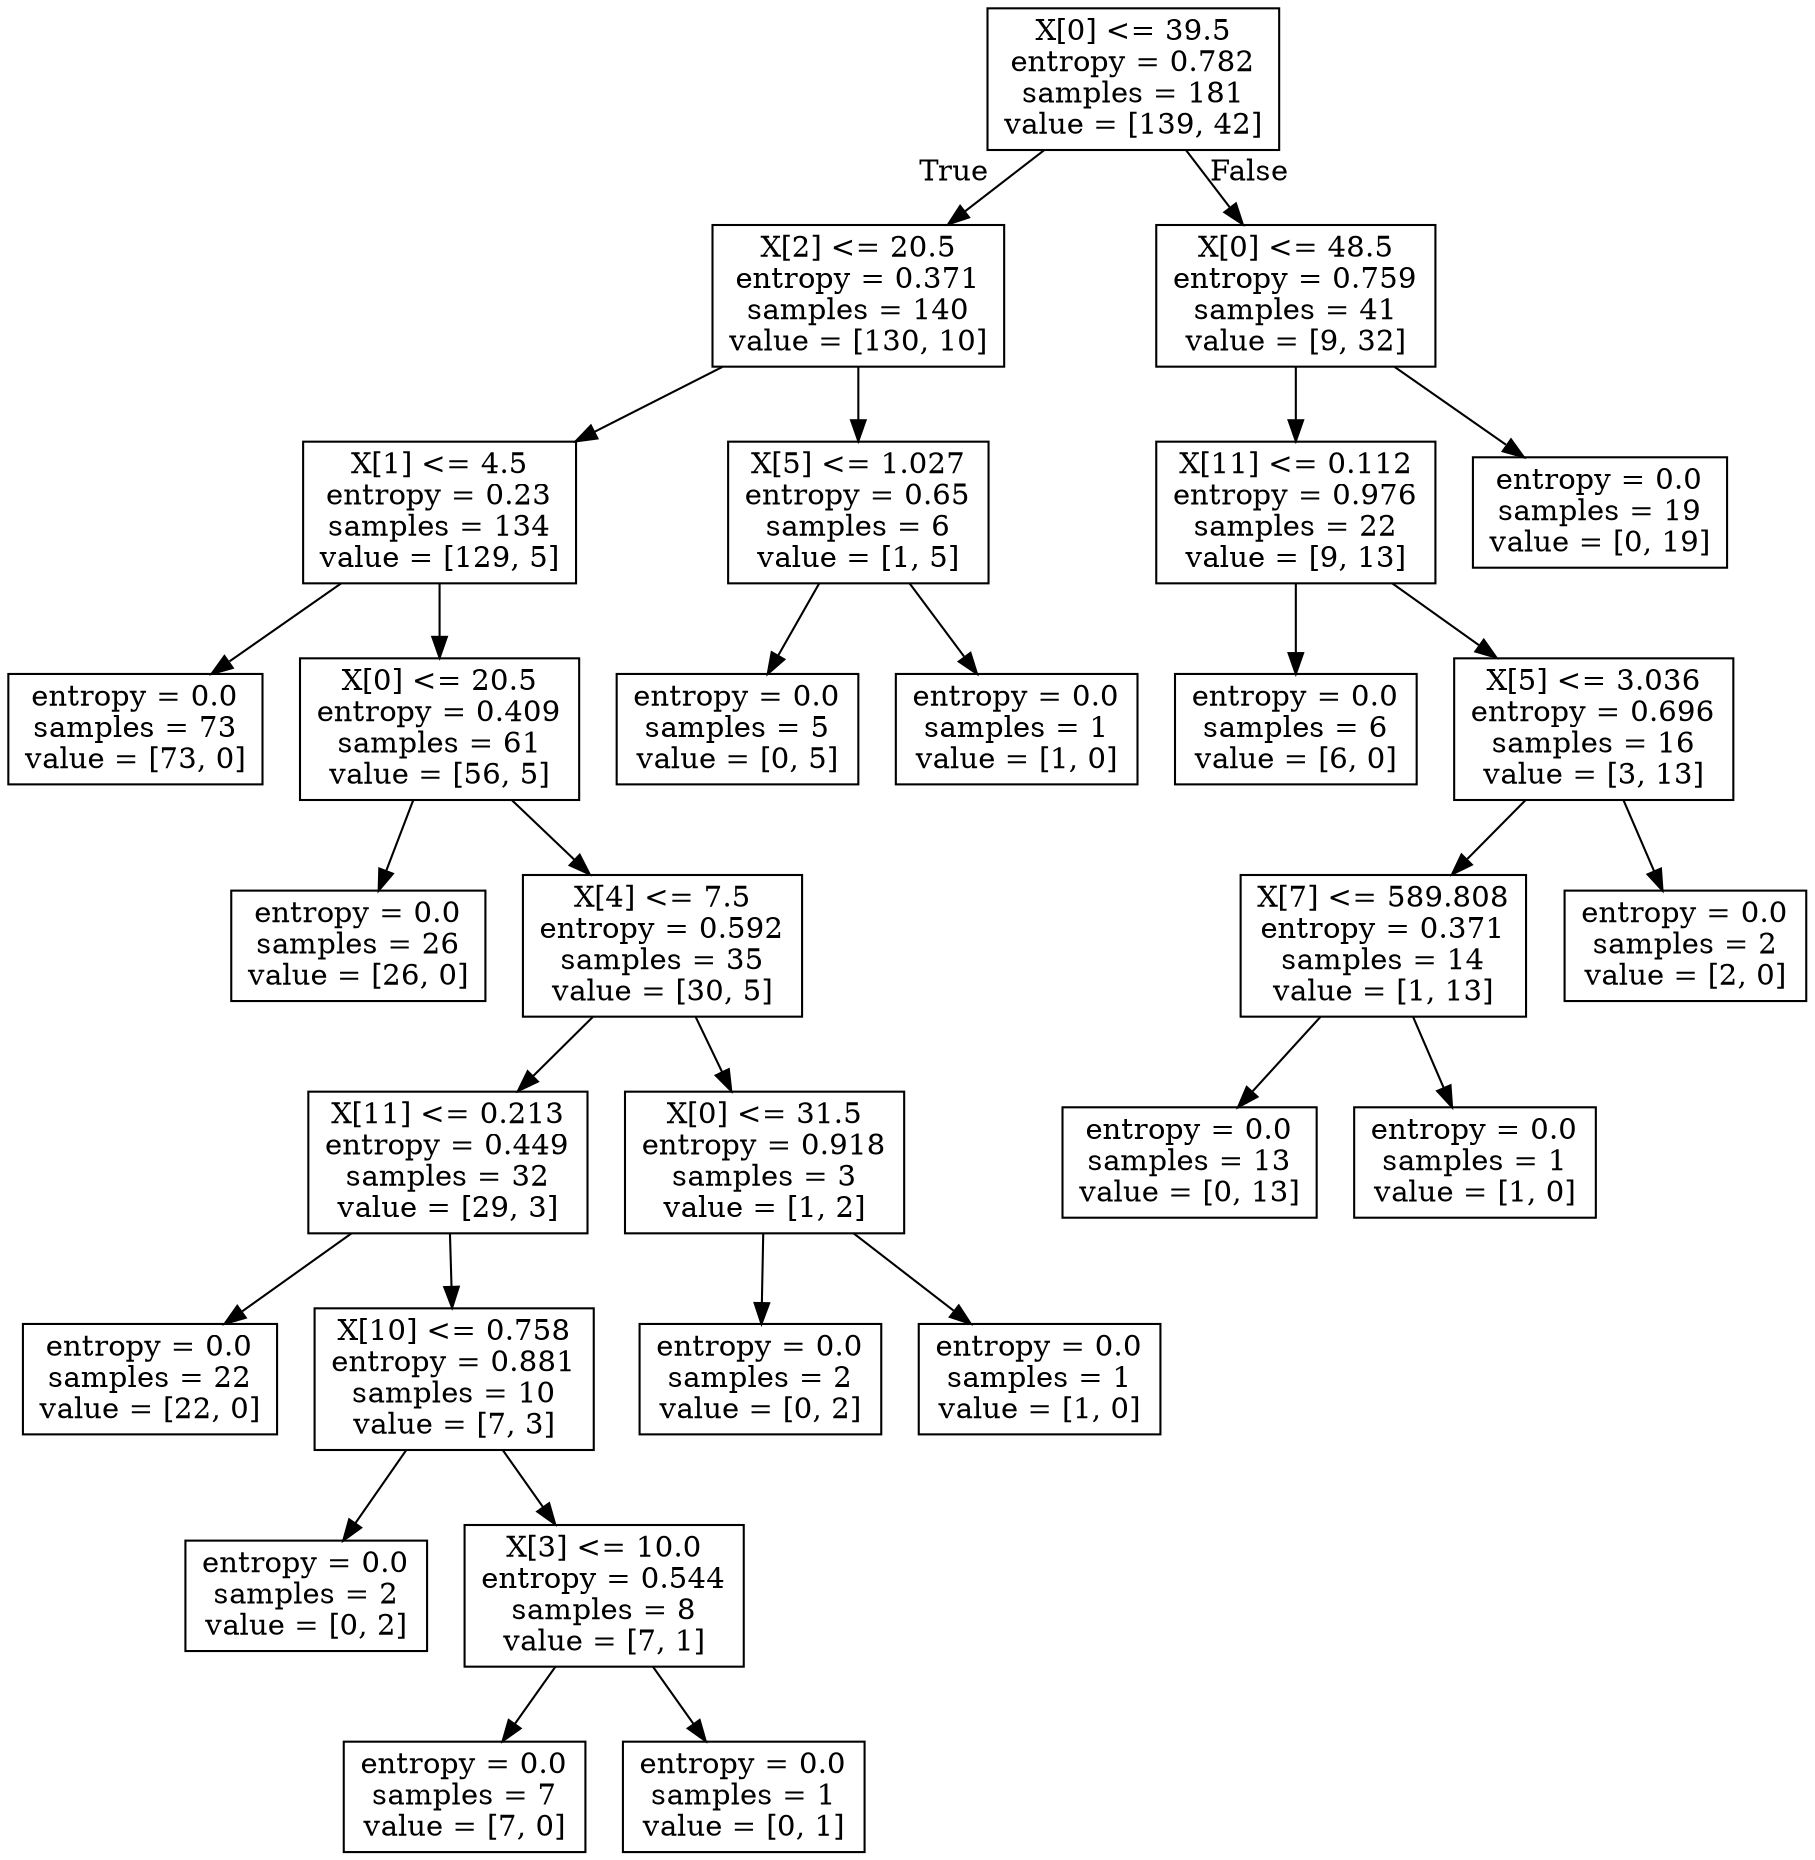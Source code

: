 digraph Tree {
node [shape=box] ;
0 [label="X[0] <= 39.5\nentropy = 0.782\nsamples = 181\nvalue = [139, 42]"] ;
1 [label="X[2] <= 20.5\nentropy = 0.371\nsamples = 140\nvalue = [130, 10]"] ;
0 -> 1 [labeldistance=2.5, labelangle=45, headlabel="True"] ;
2 [label="X[1] <= 4.5\nentropy = 0.23\nsamples = 134\nvalue = [129, 5]"] ;
1 -> 2 ;
3 [label="entropy = 0.0\nsamples = 73\nvalue = [73, 0]"] ;
2 -> 3 ;
4 [label="X[0] <= 20.5\nentropy = 0.409\nsamples = 61\nvalue = [56, 5]"] ;
2 -> 4 ;
5 [label="entropy = 0.0\nsamples = 26\nvalue = [26, 0]"] ;
4 -> 5 ;
6 [label="X[4] <= 7.5\nentropy = 0.592\nsamples = 35\nvalue = [30, 5]"] ;
4 -> 6 ;
7 [label="X[11] <= 0.213\nentropy = 0.449\nsamples = 32\nvalue = [29, 3]"] ;
6 -> 7 ;
8 [label="entropy = 0.0\nsamples = 22\nvalue = [22, 0]"] ;
7 -> 8 ;
9 [label="X[10] <= 0.758\nentropy = 0.881\nsamples = 10\nvalue = [7, 3]"] ;
7 -> 9 ;
10 [label="entropy = 0.0\nsamples = 2\nvalue = [0, 2]"] ;
9 -> 10 ;
11 [label="X[3] <= 10.0\nentropy = 0.544\nsamples = 8\nvalue = [7, 1]"] ;
9 -> 11 ;
12 [label="entropy = 0.0\nsamples = 7\nvalue = [7, 0]"] ;
11 -> 12 ;
13 [label="entropy = 0.0\nsamples = 1\nvalue = [0, 1]"] ;
11 -> 13 ;
14 [label="X[0] <= 31.5\nentropy = 0.918\nsamples = 3\nvalue = [1, 2]"] ;
6 -> 14 ;
15 [label="entropy = 0.0\nsamples = 2\nvalue = [0, 2]"] ;
14 -> 15 ;
16 [label="entropy = 0.0\nsamples = 1\nvalue = [1, 0]"] ;
14 -> 16 ;
17 [label="X[5] <= 1.027\nentropy = 0.65\nsamples = 6\nvalue = [1, 5]"] ;
1 -> 17 ;
18 [label="entropy = 0.0\nsamples = 5\nvalue = [0, 5]"] ;
17 -> 18 ;
19 [label="entropy = 0.0\nsamples = 1\nvalue = [1, 0]"] ;
17 -> 19 ;
20 [label="X[0] <= 48.5\nentropy = 0.759\nsamples = 41\nvalue = [9, 32]"] ;
0 -> 20 [labeldistance=2.5, labelangle=-45, headlabel="False"] ;
21 [label="X[11] <= 0.112\nentropy = 0.976\nsamples = 22\nvalue = [9, 13]"] ;
20 -> 21 ;
22 [label="entropy = 0.0\nsamples = 6\nvalue = [6, 0]"] ;
21 -> 22 ;
23 [label="X[5] <= 3.036\nentropy = 0.696\nsamples = 16\nvalue = [3, 13]"] ;
21 -> 23 ;
24 [label="X[7] <= 589.808\nentropy = 0.371\nsamples = 14\nvalue = [1, 13]"] ;
23 -> 24 ;
25 [label="entropy = 0.0\nsamples = 13\nvalue = [0, 13]"] ;
24 -> 25 ;
26 [label="entropy = 0.0\nsamples = 1\nvalue = [1, 0]"] ;
24 -> 26 ;
27 [label="entropy = 0.0\nsamples = 2\nvalue = [2, 0]"] ;
23 -> 27 ;
28 [label="entropy = 0.0\nsamples = 19\nvalue = [0, 19]"] ;
20 -> 28 ;
}